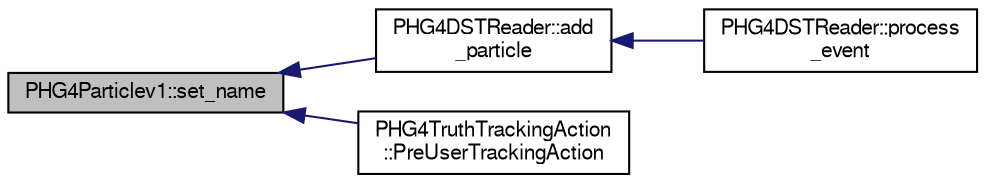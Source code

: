 digraph "PHG4Particlev1::set_name"
{
  bgcolor="transparent";
  edge [fontname="FreeSans",fontsize="10",labelfontname="FreeSans",labelfontsize="10"];
  node [fontname="FreeSans",fontsize="10",shape=record];
  rankdir="LR";
  Node1 [label="PHG4Particlev1::set_name",height=0.2,width=0.4,color="black", fillcolor="grey75", style="filled" fontcolor="black"];
  Node1 -> Node2 [dir="back",color="midnightblue",fontsize="10",style="solid",fontname="FreeSans"];
  Node2 [label="PHG4DSTReader::add\l_particle",height=0.2,width=0.4,color="black",URL="$d4/dc9/classPHG4DSTReader.html#a800782dd1b7ce1294a4760d71f609708",tooltip="add a particle and associated vertex if _save_vertex "];
  Node2 -> Node3 [dir="back",color="midnightblue",fontsize="10",style="solid",fontname="FreeSans"];
  Node3 [label="PHG4DSTReader::process\l_event",height=0.2,width=0.4,color="black",URL="$d4/dc9/classPHG4DSTReader.html#aa32c5027cd9c3e4d667a0e84d7243412",tooltip="event processing method "];
  Node1 -> Node4 [dir="back",color="midnightblue",fontsize="10",style="solid",fontname="FreeSans"];
  Node4 [label="PHG4TruthTrackingAction\l::PreUserTrackingAction",height=0.2,width=0.4,color="black",URL="$db/d5c/classPHG4TruthTrackingAction.html#a22bc2cb2f4cdd07e12eee38c1a43f586",tooltip="tracking action "];
}

